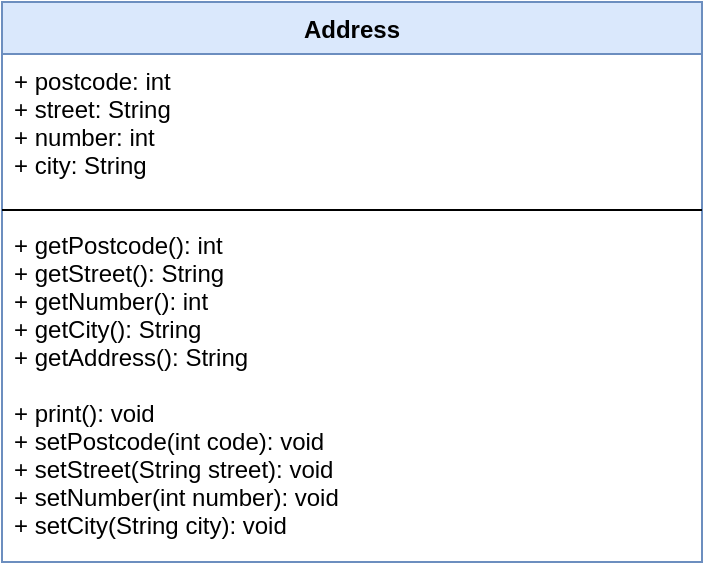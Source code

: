 <mxfile version="13.9.9" type="device"><diagram id="kleKEk-tdcqosN7FoUvu" name="Seite-1"><mxGraphModel dx="1086" dy="806" grid="1" gridSize="10" guides="1" tooltips="1" connect="1" arrows="1" fold="1" page="1" pageScale="1" pageWidth="827" pageHeight="1169" math="0" shadow="0"><root><mxCell id="0"/><mxCell id="1" parent="0"/><mxCell id="x6_XLKrCYzfyDRzw6nXu-1" value="Address" style="swimlane;fontStyle=1;align=center;verticalAlign=top;childLayout=stackLayout;horizontal=1;startSize=26;horizontalStack=0;resizeParent=1;resizeParentMax=0;resizeLast=0;collapsible=1;marginBottom=0;fillColor=#dae8fc;strokeColor=#6c8ebf;" vertex="1" parent="1"><mxGeometry x="239" y="140" width="350" height="280" as="geometry"/></mxCell><mxCell id="x6_XLKrCYzfyDRzw6nXu-2" value="+ postcode: int&#10;+ street: String&#10;+ number: int&#10;+ city: String" style="text;strokeColor=none;fillColor=none;align=left;verticalAlign=top;spacingLeft=4;spacingRight=4;overflow=hidden;rotatable=0;points=[[0,0.5],[1,0.5]];portConstraint=eastwest;" vertex="1" parent="x6_XLKrCYzfyDRzw6nXu-1"><mxGeometry y="26" width="350" height="74" as="geometry"/></mxCell><mxCell id="x6_XLKrCYzfyDRzw6nXu-3" value="" style="line;strokeWidth=1;fillColor=none;align=left;verticalAlign=middle;spacingTop=-1;spacingLeft=3;spacingRight=3;rotatable=0;labelPosition=right;points=[];portConstraint=eastwest;" vertex="1" parent="x6_XLKrCYzfyDRzw6nXu-1"><mxGeometry y="100" width="350" height="8" as="geometry"/></mxCell><mxCell id="x6_XLKrCYzfyDRzw6nXu-4" value="+ getPostcode(): int&#10;+ getStreet(): String&#10;+ getNumber(): int&#10;+ getCity(): String&#10;+ getAddress(): String&#10;&#10;+ print(): void&#10;+ setPostcode(int code): void&#10;+ setStreet(String street): void&#10;+ setNumber(int number): void&#10;+ setCity(String city): void" style="text;strokeColor=none;fillColor=none;align=left;verticalAlign=top;spacingLeft=4;spacingRight=4;overflow=hidden;rotatable=0;points=[[0,0.5],[1,0.5]];portConstraint=eastwest;" vertex="1" parent="x6_XLKrCYzfyDRzw6nXu-1"><mxGeometry y="108" width="350" height="172" as="geometry"/></mxCell></root></mxGraphModel></diagram></mxfile>